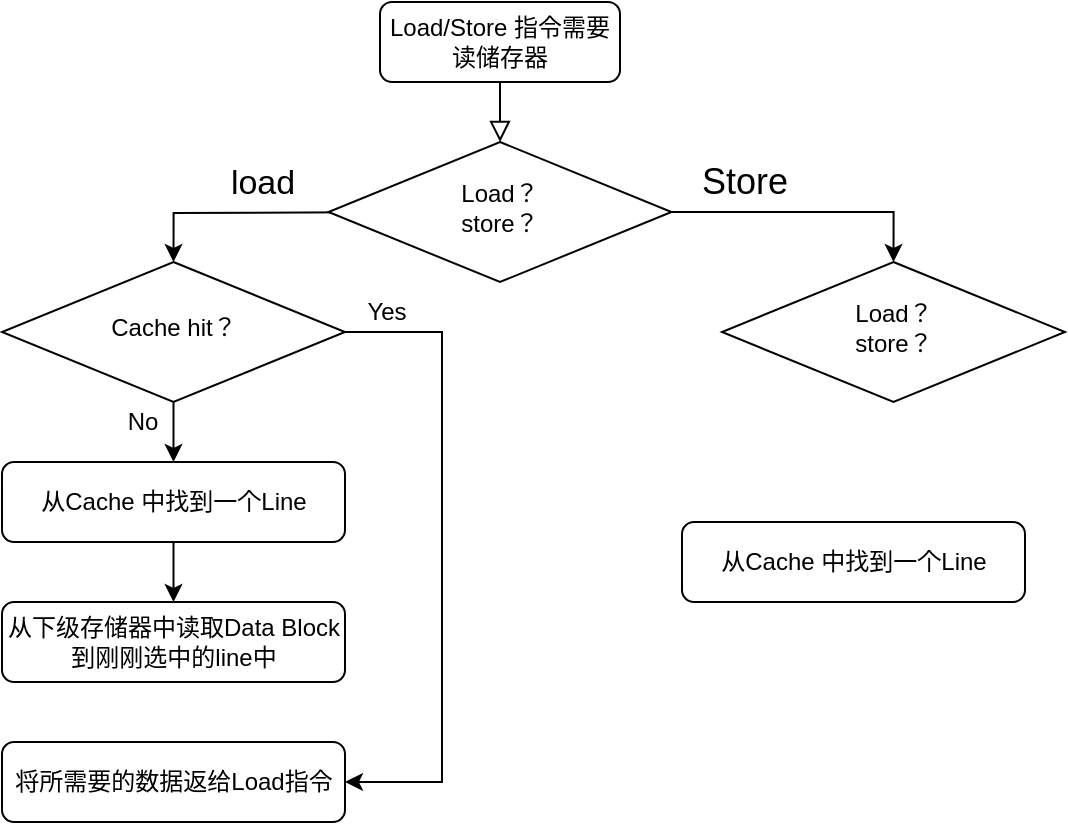 <mxfile version="20.8.23" type="github">
  <diagram id="C5RBs43oDa-KdzZeNtuy" name="Page-1">
    <mxGraphModel dx="840" dy="539" grid="1" gridSize="10" guides="1" tooltips="1" connect="1" arrows="1" fold="1" page="1" pageScale="1" pageWidth="827" pageHeight="1169" math="0" shadow="0">
      <root>
        <mxCell id="WIyWlLk6GJQsqaUBKTNV-0" />
        <mxCell id="WIyWlLk6GJQsqaUBKTNV-1" parent="WIyWlLk6GJQsqaUBKTNV-0" />
        <mxCell id="WIyWlLk6GJQsqaUBKTNV-2" value="" style="rounded=0;html=1;jettySize=auto;orthogonalLoop=1;fontSize=11;endArrow=block;endFill=0;endSize=8;strokeWidth=1;shadow=0;labelBackgroundColor=none;edgeStyle=orthogonalEdgeStyle;" parent="WIyWlLk6GJQsqaUBKTNV-1" source="WIyWlLk6GJQsqaUBKTNV-3" target="WIyWlLk6GJQsqaUBKTNV-6" edge="1">
          <mxGeometry relative="1" as="geometry" />
        </mxCell>
        <mxCell id="WIyWlLk6GJQsqaUBKTNV-3" value="&lt;font style=&quot;font-size: 12px;&quot;&gt;Load/Store 指令需要读储存器&lt;/font&gt;" style="rounded=1;whiteSpace=wrap;html=1;fontSize=12;glass=0;strokeWidth=1;shadow=0;" parent="WIyWlLk6GJQsqaUBKTNV-1" vertex="1">
          <mxGeometry x="349" y="60" width="120" height="40" as="geometry" />
        </mxCell>
        <mxCell id="w8BWxTrsSD4lyKPSOWY--7" style="edgeStyle=orthogonalEdgeStyle;rounded=0;orthogonalLoop=1;jettySize=auto;html=1;exitX=1;exitY=0.5;exitDx=0;exitDy=0;entryX=0.5;entryY=0;entryDx=0;entryDy=0;" edge="1" parent="WIyWlLk6GJQsqaUBKTNV-1" source="WIyWlLk6GJQsqaUBKTNV-6" target="w8BWxTrsSD4lyKPSOWY--4">
          <mxGeometry relative="1" as="geometry" />
        </mxCell>
        <mxCell id="w8BWxTrsSD4lyKPSOWY--12" value="Store" style="edgeLabel;html=1;align=center;verticalAlign=middle;resizable=0;points=[];fontSize=18;" vertex="1" connectable="0" parent="w8BWxTrsSD4lyKPSOWY--7">
          <mxGeometry x="-0.511" y="6" relative="1" as="geometry">
            <mxPoint x="2" y="-9" as="offset" />
          </mxGeometry>
        </mxCell>
        <mxCell id="w8BWxTrsSD4lyKPSOWY--8" style="edgeStyle=orthogonalEdgeStyle;rounded=0;orthogonalLoop=1;jettySize=auto;html=1;entryX=0.5;entryY=0;entryDx=0;entryDy=0;" edge="1" parent="WIyWlLk6GJQsqaUBKTNV-1" target="w8BWxTrsSD4lyKPSOWY--5">
          <mxGeometry relative="1" as="geometry">
            <mxPoint x="363.25" y="165" as="sourcePoint" />
          </mxGeometry>
        </mxCell>
        <mxCell id="w8BWxTrsSD4lyKPSOWY--11" value="&lt;font style=&quot;font-size: 17px;&quot;&gt;load&lt;/font&gt;" style="edgeLabel;html=1;align=center;verticalAlign=middle;resizable=0;points=[];" vertex="1" connectable="0" parent="w8BWxTrsSD4lyKPSOWY--8">
          <mxGeometry x="0.099" y="-9" relative="1" as="geometry">
            <mxPoint x="5" y="-6" as="offset" />
          </mxGeometry>
        </mxCell>
        <mxCell id="WIyWlLk6GJQsqaUBKTNV-6" value="Load？&lt;br&gt;store？" style="rhombus;whiteSpace=wrap;html=1;shadow=0;fontFamily=Helvetica;fontSize=12;align=center;strokeWidth=1;spacing=6;spacingTop=-4;" parent="WIyWlLk6GJQsqaUBKTNV-1" vertex="1">
          <mxGeometry x="323.25" y="130" width="171.5" height="70" as="geometry" />
        </mxCell>
        <mxCell id="w8BWxTrsSD4lyKPSOWY--4" value="Load？&lt;br&gt;store？" style="rhombus;whiteSpace=wrap;html=1;shadow=0;fontFamily=Helvetica;fontSize=12;align=center;strokeWidth=1;spacing=6;spacingTop=-4;" vertex="1" parent="WIyWlLk6GJQsqaUBKTNV-1">
          <mxGeometry x="520" y="190" width="171.5" height="70" as="geometry" />
        </mxCell>
        <mxCell id="w8BWxTrsSD4lyKPSOWY--14" value="" style="edgeStyle=orthogonalEdgeStyle;rounded=0;orthogonalLoop=1;jettySize=auto;html=1;fontSize=12;" edge="1" parent="WIyWlLk6GJQsqaUBKTNV-1" source="w8BWxTrsSD4lyKPSOWY--5" target="w8BWxTrsSD4lyKPSOWY--13">
          <mxGeometry relative="1" as="geometry" />
        </mxCell>
        <mxCell id="w8BWxTrsSD4lyKPSOWY--19" style="edgeStyle=orthogonalEdgeStyle;rounded=0;orthogonalLoop=1;jettySize=auto;html=1;entryX=1;entryY=0.5;entryDx=0;entryDy=0;fontSize=12;exitX=1;exitY=0.5;exitDx=0;exitDy=0;" edge="1" parent="WIyWlLk6GJQsqaUBKTNV-1" source="w8BWxTrsSD4lyKPSOWY--5" target="w8BWxTrsSD4lyKPSOWY--18">
          <mxGeometry relative="1" as="geometry">
            <Array as="points">
              <mxPoint x="380" y="225" />
              <mxPoint x="380" y="450" />
            </Array>
          </mxGeometry>
        </mxCell>
        <mxCell id="w8BWxTrsSD4lyKPSOWY--5" value="Cache hit？" style="rhombus;whiteSpace=wrap;html=1;shadow=0;fontFamily=Helvetica;fontSize=12;align=center;strokeWidth=1;spacing=6;spacingTop=-4;" vertex="1" parent="WIyWlLk6GJQsqaUBKTNV-1">
          <mxGeometry x="160" y="190" width="171.5" height="70" as="geometry" />
        </mxCell>
        <mxCell id="w8BWxTrsSD4lyKPSOWY--16" value="" style="edgeStyle=orthogonalEdgeStyle;rounded=0;orthogonalLoop=1;jettySize=auto;html=1;fontSize=12;" edge="1" parent="WIyWlLk6GJQsqaUBKTNV-1" source="w8BWxTrsSD4lyKPSOWY--13" target="w8BWxTrsSD4lyKPSOWY--15">
          <mxGeometry relative="1" as="geometry" />
        </mxCell>
        <mxCell id="w8BWxTrsSD4lyKPSOWY--13" value="从Cache 中找到一个Line" style="rounded=1;whiteSpace=wrap;html=1;fontSize=12;glass=0;strokeWidth=1;shadow=0;" vertex="1" parent="WIyWlLk6GJQsqaUBKTNV-1">
          <mxGeometry x="160" y="290" width="171.5" height="40" as="geometry" />
        </mxCell>
        <mxCell id="w8BWxTrsSD4lyKPSOWY--15" value="从下级存储器中读取Data Block到刚刚选中的line中" style="rounded=1;whiteSpace=wrap;html=1;fontSize=12;glass=0;strokeWidth=1;shadow=0;" vertex="1" parent="WIyWlLk6GJQsqaUBKTNV-1">
          <mxGeometry x="160" y="360" width="171.5" height="40" as="geometry" />
        </mxCell>
        <mxCell id="w8BWxTrsSD4lyKPSOWY--18" value="将所需要的数据返给Load指令" style="rounded=1;whiteSpace=wrap;html=1;fontSize=12;glass=0;strokeWidth=1;shadow=0;" vertex="1" parent="WIyWlLk6GJQsqaUBKTNV-1">
          <mxGeometry x="160" y="430" width="171.5" height="40" as="geometry" />
        </mxCell>
        <mxCell id="w8BWxTrsSD4lyKPSOWY--21" value="No" style="text;html=1;align=center;verticalAlign=middle;resizable=0;points=[];autosize=1;strokeColor=none;fillColor=none;fontSize=12;" vertex="1" parent="WIyWlLk6GJQsqaUBKTNV-1">
          <mxGeometry x="210" y="255" width="40" height="30" as="geometry" />
        </mxCell>
        <mxCell id="w8BWxTrsSD4lyKPSOWY--22" value="Yes" style="text;html=1;align=center;verticalAlign=middle;resizable=0;points=[];autosize=1;strokeColor=none;fillColor=none;fontSize=12;" vertex="1" parent="WIyWlLk6GJQsqaUBKTNV-1">
          <mxGeometry x="331.5" y="200" width="40" height="30" as="geometry" />
        </mxCell>
        <mxCell id="w8BWxTrsSD4lyKPSOWY--23" value="从Cache 中找到一个Line" style="rounded=1;whiteSpace=wrap;html=1;fontSize=12;glass=0;strokeWidth=1;shadow=0;" vertex="1" parent="WIyWlLk6GJQsqaUBKTNV-1">
          <mxGeometry x="500" y="320" width="171.5" height="40" as="geometry" />
        </mxCell>
      </root>
    </mxGraphModel>
  </diagram>
</mxfile>
